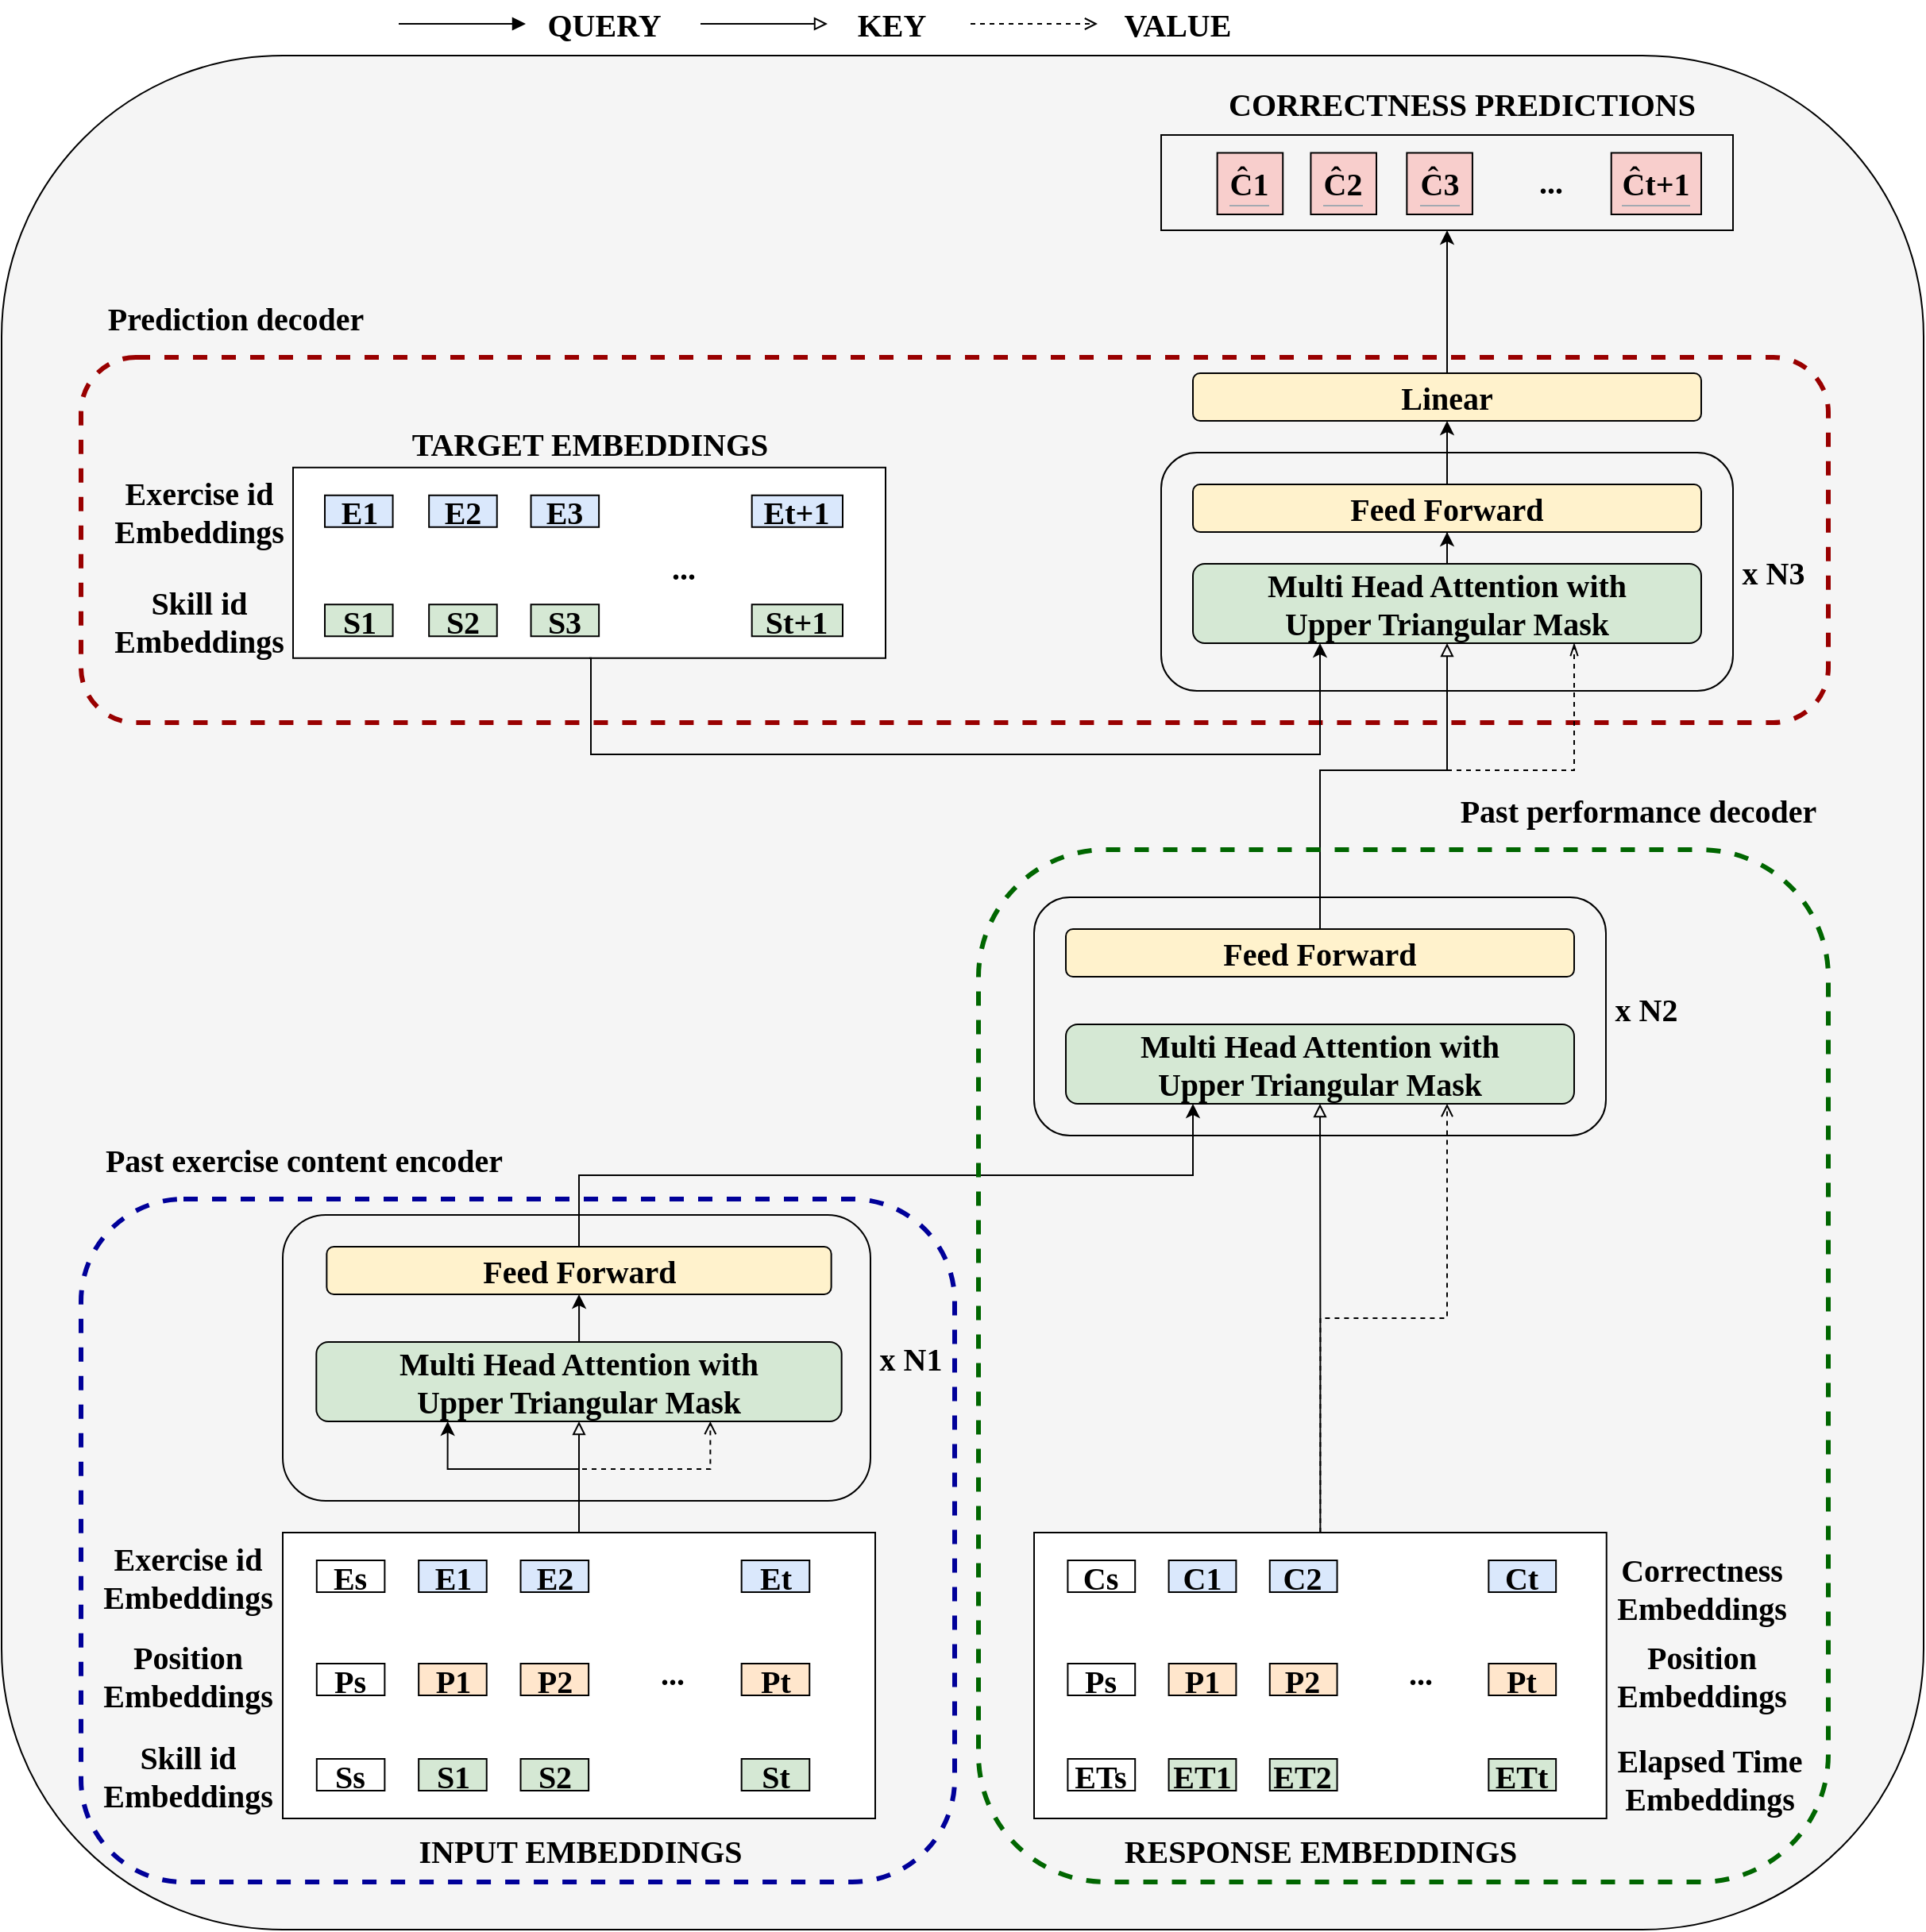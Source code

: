 <mxfile version="17.1.5" type="device"><diagram id="phln_zpGLZ69ojY48uEi" name="Page-1"><mxGraphModel dx="2076" dy="2195" grid="1" gridSize="10" guides="1" tooltips="1" connect="1" arrows="1" fold="1" page="1" pageScale="1" pageWidth="827" pageHeight="1169" math="0" shadow="0"><root><mxCell id="0"/><mxCell id="1" parent="0"/><mxCell id="0QRSijMLl0eIMMU6BS7H-4" value="" style="rounded=1;whiteSpace=wrap;html=1;fillColor=#f5f5f5;fontColor=#333333;strokeColor=#000000;fontSize=18;fontStyle=1;fontFamily=Times New Roman;" parent="1" vertex="1"><mxGeometry x="590" y="-520" width="1210" height="1180" as="geometry"/></mxCell><mxCell id="0QRSijMLl0eIMMU6BS7H-189" value="" style="endArrow=block;html=1;rounded=0;fontFamily=Times New Roman;fontSize=20;strokeColor=#000000;endFill=1;fontStyle=1" parent="1" edge="1"><mxGeometry width="50" height="50" relative="1" as="geometry"><mxPoint x="840" y="-540" as="sourcePoint"/><mxPoint x="920" y="-540" as="targetPoint"/></mxGeometry></mxCell><mxCell id="0QRSijMLl0eIMMU6BS7H-190" value="" style="endArrow=block;html=1;rounded=0;fontFamily=Times New Roman;fontSize=20;strokeColor=#000000;endFill=0;fontStyle=1" parent="1" edge="1"><mxGeometry width="50" height="50" relative="1" as="geometry"><mxPoint x="1030" y="-540" as="sourcePoint"/><mxPoint x="1110" y="-540" as="targetPoint"/></mxGeometry></mxCell><mxCell id="0QRSijMLl0eIMMU6BS7H-191" value="" style="endArrow=open;html=1;rounded=0;dashed=1;fontFamily=Times New Roman;fontSize=20;strokeColor=#000000;endFill=0;fontStyle=1" parent="1" edge="1"><mxGeometry width="50" height="50" relative="1" as="geometry"><mxPoint x="1200.0" y="-540" as="sourcePoint"/><mxPoint x="1280.0" y="-540" as="targetPoint"/></mxGeometry></mxCell><mxCell id="0QRSijMLl0eIMMU6BS7H-192" value="QUERY" style="text;html=1;align=center;verticalAlign=middle;resizable=0;points=[];autosize=1;strokeColor=none;fillColor=none;fontSize=20;fontStyle=1;fontFamily=Times New Roman;" parent="1" vertex="1"><mxGeometry x="923.5" y="-555" width="90" height="30" as="geometry"/></mxCell><mxCell id="0QRSijMLl0eIMMU6BS7H-193" value="KEY" style="text;html=1;align=center;verticalAlign=middle;resizable=0;points=[];autosize=1;strokeColor=none;fillColor=none;fontSize=20;fontStyle=1;fontFamily=Times New Roman;" parent="1" vertex="1"><mxGeometry x="1120" y="-555" width="60" height="30" as="geometry"/></mxCell><mxCell id="0QRSijMLl0eIMMU6BS7H-194" value="VALUE" style="text;html=1;align=center;verticalAlign=middle;resizable=0;points=[];autosize=1;strokeColor=none;fillColor=none;fontSize=20;fontStyle=1;fontFamily=Times New Roman;" parent="1" vertex="1"><mxGeometry x="1290.46" y="-555" width="80" height="30" as="geometry"/></mxCell><mxCell id="vymJC1YRikb9h6esoHPi-34" style="edgeStyle=orthogonalEdgeStyle;rounded=0;orthogonalLoop=1;jettySize=auto;html=1;entryX=0.5;entryY=1;entryDx=0;entryDy=0;endArrow=classic;endFill=1;fontFamily=Times New Roman;fontSize=20;" parent="1" source="vymJC1YRikb9h6esoHPi-31" target="0QRSijMLl0eIMMU6BS7H-155" edge="1"><mxGeometry relative="1" as="geometry"/></mxCell><mxCell id="vymJC1YRikb9h6esoHPi-31" value="&lt;span style=&quot;font-size: 20px;&quot;&gt;&lt;font style=&quot;font-size: 20px;&quot;&gt;Linear&lt;/font&gt;&lt;/span&gt;" style="rounded=1;whiteSpace=wrap;html=1;fillColor=#fff2cc;strokeColor=#000000;fontSize=20;fontStyle=1;fontFamily=Times New Roman;" parent="1" vertex="1"><mxGeometry x="1340" y="-320" width="320" height="30" as="geometry"/></mxCell><mxCell id="vymJC1YRikb9h6esoHPi-32" style="edgeStyle=orthogonalEdgeStyle;rounded=0;orthogonalLoop=1;jettySize=auto;html=1;entryX=0.5;entryY=1;entryDx=0;entryDy=0;endArrow=classic;endFill=1;fontFamily=Times New Roman;fontSize=20;" parent="1" source="vymJC1YRikb9h6esoHPi-2" target="vymJC1YRikb9h6esoHPi-31" edge="1"><mxGeometry relative="1" as="geometry"/></mxCell><mxCell id="0QRSijMLl0eIMMU6BS7H-177" value="CORRECTNESS PREDICTIONS" style="text;html=1;align=center;verticalAlign=middle;resizable=0;points=[];autosize=1;strokeColor=none;fillColor=none;fontSize=20;fontStyle=1;fontFamily=Times New Roman;" parent="1" vertex="1"><mxGeometry x="1353.89" y="-505" width="310" height="30" as="geometry"/></mxCell><mxCell id="0QRSijMLl0eIMMU6BS7H-155" value="" style="rounded=0;whiteSpace=wrap;html=1;fillColor=none;strokeColor=#000000;fontSize=20;fontStyle=1;fontFamily=Times New Roman;" parent="1" vertex="1"><mxGeometry x="1320" y="-470" width="360" height="60" as="geometry"/></mxCell><mxCell id="0QRSijMLl0eIMMU6BS7H-174" value="&lt;h1 id=&quot;firstHeading&quot; class=&quot;firstHeading mw-first-heading&quot; style=&quot;margin: 0px 0px 0.25em; padding: 0px; overflow: visible; border-bottom: 1px solid rgb(162, 169, 177); line-height: 1.3; font-size: 20px;&quot;&gt;&lt;font style=&quot;font-size: 20px;&quot;&gt;Ĉ1&lt;/font&gt;&lt;/h1&gt;" style="rounded=0;whiteSpace=wrap;html=1;fillColor=#f8cecc;strokeColor=#000000;fontSize=20;fontStyle=1;verticalAlign=top;fontFamily=Times New Roman;" parent="1" vertex="1"><mxGeometry x="1355.32" y="-458.75" width="41.3" height="38.75" as="geometry"/></mxCell><mxCell id="0QRSijMLl0eIMMU6BS7H-183" value="&lt;span style=&quot;font-size: 20px;&quot;&gt;&lt;font style=&quot;font-size: 20px;&quot;&gt;...&lt;/font&gt;&lt;/span&gt;" style="text;html=1;align=center;verticalAlign=top;resizable=0;points=[];autosize=1;strokeColor=none;fontSize=20;fontStyle=1;fontFamily=Times New Roman;" parent="1" vertex="1"><mxGeometry x="1549.671" y="-458.75" width="30" height="30" as="geometry"/></mxCell><mxCell id="0QRSijMLl0eIMMU6BS7H-185" value="&lt;h1 id=&quot;firstHeading&quot; class=&quot;firstHeading mw-first-heading&quot; style=&quot;margin: 0px 0px 0.25em; padding: 0px; overflow: visible; border-bottom: 1px solid rgb(162, 169, 177); line-height: 1.3; font-size: 20px;&quot;&gt;&lt;font style=&quot;font-size: 20px;&quot;&gt;Ĉ2&lt;/font&gt;&lt;/h1&gt;" style="rounded=0;whiteSpace=wrap;html=1;fillColor=#f8cecc;strokeColor=#000000;fontSize=20;fontStyle=1;verticalAlign=top;fontFamily=Times New Roman;" parent="1" vertex="1"><mxGeometry x="1414.21" y="-458.75" width="41.3" height="38.75" as="geometry"/></mxCell><mxCell id="0QRSijMLl0eIMMU6BS7H-186" value="&lt;h1 id=&quot;firstHeading&quot; class=&quot;firstHeading mw-first-heading&quot; style=&quot;margin: 0px 0px 0.25em; padding: 0px; overflow: visible; border-bottom: 1px solid rgb(162, 169, 177); line-height: 1.3; font-size: 20px;&quot;&gt;&lt;font style=&quot;font-size: 20px;&quot;&gt;Ĉ3&lt;/font&gt;&lt;/h1&gt;" style="rounded=0;whiteSpace=wrap;html=1;fillColor=#f8cecc;strokeColor=#000000;fontSize=20;fontStyle=1;verticalAlign=top;fontFamily=Times New Roman;" parent="1" vertex="1"><mxGeometry x="1474.67" y="-458.75" width="41.3" height="38.75" as="geometry"/></mxCell><mxCell id="0QRSijMLl0eIMMU6BS7H-187" value="&lt;h1 id=&quot;firstHeading&quot; class=&quot;firstHeading mw-first-heading&quot; style=&quot;margin: 0px 0px 0.25em ; padding: 0px ; overflow: visible ; border-bottom: 1px solid rgb(162 , 169 , 177) ; line-height: 1.3 ; font-size: 20px&quot;&gt;&lt;font style=&quot;font-size: 20px&quot;&gt;Ĉt+1&lt;/font&gt;&lt;/h1&gt;" style="rounded=0;whiteSpace=wrap;html=1;fillColor=#f8cecc;strokeColor=#000000;fontSize=20;fontStyle=1;verticalAlign=top;fontFamily=Times New Roman;" parent="1" vertex="1"><mxGeometry x="1603.37" y="-458.75" width="56.63" height="38.75" as="geometry"/></mxCell><mxCell id="vymJC1YRikb9h6esoHPi-43" value="Prediction decoder" style="text;html=1;align=center;verticalAlign=middle;resizable=0;points=[];autosize=1;strokeColor=none;fillColor=none;fontSize=20;fontFamily=Times New Roman;fontStyle=1;container=1;" parent="1" vertex="1"><mxGeometry x="647" y="-370" width="180" height="30" as="geometry"/></mxCell><mxCell id="vymJC1YRikb9h6esoHPi-37" value="" style="rounded=1;whiteSpace=wrap;html=1;fillColor=none;strokeColor=#990000;strokeWidth=3;dashed=1;sketch=0;fontFamily=Times New Roman;fontSize=20;" parent="1" vertex="1"><mxGeometry x="640" y="-330" width="1100" height="230" as="geometry"/></mxCell><mxCell id="0QRSijMLl0eIMMU6BS7H-9" value="" style="rounded=1;whiteSpace=wrap;html=1;fillColor=none;strokeColor=#000000;fontSize=20;fontStyle=1;sketch=0;fontFamily=Times New Roman;" parent="1" vertex="1"><mxGeometry x="767" y="210" width="370" height="180" as="geometry"/></mxCell><mxCell id="0QRSijMLl0eIMMU6BS7H-46" value="" style="rounded=1;whiteSpace=wrap;html=1;fillColor=none;strokeColor=#000000;fontSize=20;fontStyle=1;fontFamily=Times New Roman;" parent="1" vertex="1"><mxGeometry x="1240" y="10" width="360" height="150" as="geometry"/></mxCell><mxCell id="0QRSijMLl0eIMMU6BS7H-47" value="Multi Head Attention with &lt;br style=&quot;font-size: 20px;&quot;&gt;&lt;span style=&quot;font-size: 20px;&quot;&gt;Upper Triangular Mask&lt;/span&gt;" style="rounded=1;whiteSpace=wrap;html=1;fillColor=#d5e8d4;fontSize=20;strokeColor=#000000;fontStyle=1;fontFamily=Times New Roman;" parent="1" vertex="1"><mxGeometry x="1260" y="90" width="320" height="50" as="geometry"/></mxCell><mxCell id="pszI7_Lq4CHRABF2wHKr-34" style="edgeStyle=orthogonalEdgeStyle;rounded=0;orthogonalLoop=1;jettySize=auto;html=1;entryX=0.5;entryY=1;entryDx=0;entryDy=0;fontFamily=Times New Roman;fontSize=20;endArrow=block;endFill=0;strokeColor=#000000;strokeWidth=1;" parent="1" source="0QRSijMLl0eIMMU6BS7H-48" target="vymJC1YRikb9h6esoHPi-1" edge="1"><mxGeometry relative="1" as="geometry"><Array as="points"><mxPoint x="1420" y="-70"/><mxPoint x="1500" y="-70"/></Array></mxGeometry></mxCell><mxCell id="0QRSijMLl0eIMMU6BS7H-48" value="&lt;span style=&quot;font-size: 20px;&quot;&gt;&lt;font style=&quot;font-size: 20px;&quot;&gt;Feed Forward&lt;/font&gt;&lt;/span&gt;" style="rounded=1;whiteSpace=wrap;html=1;fillColor=#fff2cc;strokeColor=#000000;fontSize=20;fontStyle=1;fontFamily=Times New Roman;" parent="1" vertex="1"><mxGeometry x="1260" y="30" width="320" height="30" as="geometry"/></mxCell><mxCell id="0QRSijMLl0eIMMU6BS7H-114" style="edgeStyle=orthogonalEdgeStyle;rounded=0;orthogonalLoop=1;jettySize=auto;html=1;entryX=0.75;entryY=1;entryDx=0;entryDy=0;fontSize=20;strokeColor=#000000;fontStyle=1;dashed=1;endArrow=open;endFill=0;exitX=0.5;exitY=0;exitDx=0;exitDy=0;fontFamily=Times New Roman;" parent="1" source="0QRSijMLl0eIMMU6BS7H-75" target="0QRSijMLl0eIMMU6BS7H-47" edge="1"><mxGeometry relative="1" as="geometry"><mxPoint x="1420" y="280" as="sourcePoint"/></mxGeometry></mxCell><mxCell id="0QRSijMLl0eIMMU6BS7H-99" value="" style="group;strokeColor=none;fontSize=20;fontStyle=1;sketch=0;fontFamily=Times New Roman;" parent="1" vertex="1" connectable="0"><mxGeometry x="660" y="410" width="480" height="180" as="geometry"/></mxCell><mxCell id="0QRSijMLl0eIMMU6BS7H-7" value="" style="rounded=0;whiteSpace=wrap;html=1;strokeColor=#000000;fontSize=20;fontStyle=1;sketch=0;fontFamily=Times New Roman;" parent="0QRSijMLl0eIMMU6BS7H-99" vertex="1"><mxGeometry x="107" width="373" height="180" as="geometry"/></mxCell><mxCell id="0QRSijMLl0eIMMU6BS7H-11" value="E1" style="rounded=0;whiteSpace=wrap;html=1;fillColor=#dae8fc;strokeColor=#000000;fontSize=20;fontStyle=1;sketch=0;fontFamily=Times New Roman;" parent="0QRSijMLl0eIMMU6BS7H-99" vertex="1"><mxGeometry x="192.58" y="17.5" width="42.791" height="20" as="geometry"/></mxCell><mxCell id="0QRSijMLl0eIMMU6BS7H-14" value="E2" style="rounded=0;whiteSpace=wrap;html=1;fillColor=#dae8fc;strokeColor=#000000;fontSize=20;fontStyle=1;sketch=0;fontFamily=Times New Roman;" parent="0QRSijMLl0eIMMU6BS7H-99" vertex="1"><mxGeometry x="256.767" y="17.5" width="42.791" height="20" as="geometry"/></mxCell><mxCell id="0QRSijMLl0eIMMU6BS7H-15" value="Et" style="rounded=0;whiteSpace=wrap;html=1;fillColor=#dae8fc;strokeColor=#000000;fontSize=20;fontStyle=1;sketch=0;fontFamily=Times New Roman;" parent="0QRSijMLl0eIMMU6BS7H-99" vertex="1"><mxGeometry x="395.836" y="17.5" width="42.791" height="20" as="geometry"/></mxCell><mxCell id="0QRSijMLl0eIMMU6BS7H-16" value="P1" style="rounded=0;whiteSpace=wrap;html=1;fillColor=#ffe6cc;strokeColor=#000000;fontSize=20;fontStyle=1;sketch=0;fontFamily=Times New Roman;" parent="0QRSijMLl0eIMMU6BS7H-99" vertex="1"><mxGeometry x="192.58" y="82.5" width="42.791" height="20" as="geometry"/></mxCell><mxCell id="0QRSijMLl0eIMMU6BS7H-17" value="P2" style="rounded=0;whiteSpace=wrap;html=1;fillColor=#ffe6cc;strokeColor=#000000;fontSize=20;fontStyle=1;sketch=0;fontFamily=Times New Roman;" parent="0QRSijMLl0eIMMU6BS7H-99" vertex="1"><mxGeometry x="256.767" y="82.5" width="42.791" height="20" as="geometry"/></mxCell><mxCell id="0QRSijMLl0eIMMU6BS7H-18" value="Pt" style="rounded=0;whiteSpace=wrap;html=1;fillColor=#ffe6cc;strokeColor=#000000;fontSize=20;fontStyle=1;sketch=0;fontFamily=Times New Roman;" parent="0QRSijMLl0eIMMU6BS7H-99" vertex="1"><mxGeometry x="395.836" y="82.5" width="42.791" height="20" as="geometry"/></mxCell><mxCell id="0QRSijMLl0eIMMU6BS7H-19" value="S1" style="rounded=0;whiteSpace=wrap;html=1;fillColor=#d5e8d4;strokeColor=#000000;fontSize=20;fontStyle=1;sketch=0;fontFamily=Times New Roman;" parent="0QRSijMLl0eIMMU6BS7H-99" vertex="1"><mxGeometry x="192.58" y="142.5" width="42.791" height="20" as="geometry"/></mxCell><mxCell id="0QRSijMLl0eIMMU6BS7H-20" value="S2" style="rounded=0;whiteSpace=wrap;html=1;fillColor=#d5e8d4;strokeColor=#000000;fontSize=20;fontStyle=1;sketch=0;fontFamily=Times New Roman;" parent="0QRSijMLl0eIMMU6BS7H-99" vertex="1"><mxGeometry x="256.767" y="142.5" width="42.791" height="20" as="geometry"/></mxCell><mxCell id="0QRSijMLl0eIMMU6BS7H-21" value="St" style="rounded=0;whiteSpace=wrap;html=1;fillColor=#d5e8d4;strokeColor=#000000;fontSize=20;fontStyle=1;sketch=0;fontFamily=Times New Roman;" parent="0QRSijMLl0eIMMU6BS7H-99" vertex="1"><mxGeometry x="395.836" y="142.5" width="42.791" height="20" as="geometry"/></mxCell><mxCell id="0QRSijMLl0eIMMU6BS7H-22" value="Exercise id &lt;br style=&quot;font-size: 20px;&quot;&gt;Embeddings" style="text;html=1;align=center;verticalAlign=middle;resizable=0;points=[];autosize=1;strokeColor=none;fillColor=none;fontSize=20;fontStyle=1;sketch=0;fontFamily=Times New Roman;" parent="0QRSijMLl0eIMMU6BS7H-99" vertex="1"><mxGeometry x="-13" y="2.5" width="120" height="50" as="geometry"/></mxCell><mxCell id="0QRSijMLl0eIMMU6BS7H-24" value="Skill id &lt;br style=&quot;font-size: 20px;&quot;&gt;Embeddings" style="text;html=1;align=center;verticalAlign=middle;resizable=0;points=[];autosize=1;strokeColor=none;fillColor=none;fontSize=20;fontStyle=1;sketch=0;fontFamily=Times New Roman;" parent="0QRSijMLl0eIMMU6BS7H-99" vertex="1"><mxGeometry x="-13" y="127.5" width="120" height="50" as="geometry"/></mxCell><mxCell id="0QRSijMLl0eIMMU6BS7H-25" value="" style="shape=image;html=1;verticalAlign=top;verticalLabelPosition=bottom;labelBackgroundColor=#ffffff;imageAspect=0;aspect=fixed;image=https://cdn3.iconfinder.com/data/icons/user-interface-169/32/plus-128.png;fillColor=none;strokeColor=#000000;fontSize=20;fontStyle=1;sketch=0;fontFamily=Times New Roman;" parent="0QRSijMLl0eIMMU6BS7H-99" vertex="1"><mxGeometry x="203.278" y="52.5" width="19.565" height="19.565" as="geometry"/></mxCell><mxCell id="0QRSijMLl0eIMMU6BS7H-26" value="" style="shape=image;html=1;verticalAlign=top;verticalLabelPosition=bottom;labelBackgroundColor=#ffffff;imageAspect=0;aspect=fixed;image=https://cdn3.iconfinder.com/data/icons/user-interface-169/32/plus-128.png;fillColor=none;strokeColor=#000000;fontSize=20;fontStyle=1;sketch=0;fontFamily=Times New Roman;" parent="0QRSijMLl0eIMMU6BS7H-99" vertex="1"><mxGeometry x="267.464" y="52.5" width="19.565" height="19.565" as="geometry"/></mxCell><mxCell id="0QRSijMLl0eIMMU6BS7H-27" value="" style="shape=image;html=1;verticalAlign=top;verticalLabelPosition=bottom;labelBackgroundColor=#ffffff;imageAspect=0;aspect=fixed;image=https://cdn3.iconfinder.com/data/icons/user-interface-169/32/plus-128.png;fillColor=none;strokeColor=#000000;fontSize=20;fontStyle=1;sketch=0;fontFamily=Times New Roman;" parent="0QRSijMLl0eIMMU6BS7H-99" vertex="1"><mxGeometry x="406.534" y="52.5" width="19.565" height="19.565" as="geometry"/></mxCell><mxCell id="0QRSijMLl0eIMMU6BS7H-28" value="" style="shape=image;html=1;verticalAlign=top;verticalLabelPosition=bottom;labelBackgroundColor=#ffffff;imageAspect=0;aspect=fixed;image=https://cdn3.iconfinder.com/data/icons/user-interface-169/32/plus-128.png;fillColor=none;strokeColor=#000000;fontSize=20;fontStyle=1;sketch=0;fontFamily=Times New Roman;" parent="0QRSijMLl0eIMMU6BS7H-99" vertex="1"><mxGeometry x="203.278" y="112.5" width="19.565" height="19.565" as="geometry"/></mxCell><mxCell id="0QRSijMLl0eIMMU6BS7H-29" value="" style="shape=image;html=1;verticalAlign=top;verticalLabelPosition=bottom;labelBackgroundColor=#ffffff;imageAspect=0;aspect=fixed;image=https://cdn3.iconfinder.com/data/icons/user-interface-169/32/plus-128.png;fillColor=none;strokeColor=#000000;fontSize=20;fontStyle=1;sketch=0;fontFamily=Times New Roman;" parent="0QRSijMLl0eIMMU6BS7H-99" vertex="1"><mxGeometry x="267.464" y="112.5" width="19.565" height="19.565" as="geometry"/></mxCell><mxCell id="0QRSijMLl0eIMMU6BS7H-30" value="" style="shape=image;html=1;verticalAlign=top;verticalLabelPosition=bottom;labelBackgroundColor=#ffffff;imageAspect=0;aspect=fixed;image=https://cdn3.iconfinder.com/data/icons/user-interface-169/32/plus-128.png;fillColor=none;strokeColor=#000000;fontSize=20;fontStyle=1;sketch=0;fontFamily=Times New Roman;" parent="0QRSijMLl0eIMMU6BS7H-99" vertex="1"><mxGeometry x="406.534" y="112.5" width="19.565" height="19.565" as="geometry"/></mxCell><mxCell id="0QRSijMLl0eIMMU6BS7H-32" value="&lt;font style=&quot;font-size: 20px;&quot;&gt;...&lt;/font&gt;" style="text;html=1;align=center;verticalAlign=middle;resizable=0;points=[];autosize=1;strokeColor=none;fillColor=none;fontSize=20;fontStyle=1;sketch=0;fontFamily=Times New Roman;" parent="0QRSijMLl0eIMMU6BS7H-99" vertex="1"><mxGeometry x="336.65" y="72.5" width="30" height="30" as="geometry"/></mxCell><mxCell id="0QRSijMLl0eIMMU6BS7H-33" value="Es" style="rounded=0;whiteSpace=wrap;html=1;strokeColor=#000000;fontSize=20;fontStyle=1;sketch=0;fontFamily=Times New Roman;" parent="0QRSijMLl0eIMMU6BS7H-99" vertex="1"><mxGeometry x="128.394" y="17.5" width="42.791" height="20" as="geometry"/></mxCell><mxCell id="0QRSijMLl0eIMMU6BS7H-34" value="Ps" style="rounded=0;whiteSpace=wrap;html=1;strokeColor=#000000;fontSize=20;fontStyle=1;sketch=0;fontFamily=Times New Roman;" parent="0QRSijMLl0eIMMU6BS7H-99" vertex="1"><mxGeometry x="128.394" y="82.5" width="42.791" height="20" as="geometry"/></mxCell><mxCell id="0QRSijMLl0eIMMU6BS7H-35" value="Ss" style="rounded=0;whiteSpace=wrap;html=1;strokeColor=#000000;fontSize=20;fontStyle=1;sketch=0;fontFamily=Times New Roman;" parent="0QRSijMLl0eIMMU6BS7H-99" vertex="1"><mxGeometry x="128.394" y="142.5" width="42.791" height="20" as="geometry"/></mxCell><mxCell id="0QRSijMLl0eIMMU6BS7H-36" value="" style="shape=image;html=1;verticalAlign=top;verticalLabelPosition=bottom;labelBackgroundColor=#ffffff;imageAspect=0;aspect=fixed;image=https://cdn3.iconfinder.com/data/icons/user-interface-169/32/plus-128.png;fillColor=none;strokeColor=#000000;fontSize=20;fontStyle=1;sketch=0;fontFamily=Times New Roman;" parent="0QRSijMLl0eIMMU6BS7H-99" vertex="1"><mxGeometry x="139.092" y="52.5" width="19.565" height="19.565" as="geometry"/></mxCell><mxCell id="0QRSijMLl0eIMMU6BS7H-37" value="" style="shape=image;html=1;verticalAlign=top;verticalLabelPosition=bottom;labelBackgroundColor=#ffffff;imageAspect=0;aspect=fixed;image=https://cdn3.iconfinder.com/data/icons/user-interface-169/32/plus-128.png;fillColor=none;strokeColor=#000000;fontSize=20;fontStyle=1;sketch=0;fontFamily=Times New Roman;" parent="0QRSijMLl0eIMMU6BS7H-99" vertex="1"><mxGeometry x="139.092" y="112.5" width="19.565" height="19.565" as="geometry"/></mxCell><mxCell id="0QRSijMLl0eIMMU6BS7H-112" style="edgeStyle=orthogonalEdgeStyle;rounded=0;orthogonalLoop=1;jettySize=auto;html=1;entryX=0.25;entryY=1;entryDx=0;entryDy=0;fontSize=20;exitX=0.5;exitY=0;exitDx=0;exitDy=0;strokeColor=#000000;fontStyle=1;fontFamily=Times New Roman;" parent="1" source="0QRSijMLl0eIMMU6BS7H-39" target="0QRSijMLl0eIMMU6BS7H-47" edge="1"><mxGeometry relative="1" as="geometry"/></mxCell><mxCell id="0QRSijMLl0eIMMU6BS7H-113" style="edgeStyle=orthogonalEdgeStyle;rounded=0;orthogonalLoop=1;jettySize=auto;html=1;entryX=0.5;entryY=1;entryDx=0;entryDy=0;fontSize=20;exitX=0.5;exitY=0;exitDx=0;exitDy=0;strokeColor=#000000;fontStyle=1;endArrow=block;endFill=0;fontFamily=Times New Roman;" parent="1" source="0QRSijMLl0eIMMU6BS7H-75" target="0QRSijMLl0eIMMU6BS7H-47" edge="1"><mxGeometry relative="1" as="geometry"/></mxCell><mxCell id="0QRSijMLl0eIMMU6BS7H-39" value="&lt;span style=&quot;font-size: 20px;&quot;&gt;&lt;font style=&quot;font-size: 20px;&quot;&gt;Feed Forward&lt;/font&gt;&lt;/span&gt;" style="rounded=1;whiteSpace=wrap;html=1;fillColor=#fff2cc;strokeColor=#000000;fontSize=20;fontStyle=1;sketch=0;fontFamily=Times New Roman;" parent="1" vertex="1"><mxGeometry x="794.676" y="230" width="317.647" height="30" as="geometry"/></mxCell><mxCell id="0QRSijMLl0eIMMU6BS7H-111" style="edgeStyle=orthogonalEdgeStyle;rounded=0;orthogonalLoop=1;jettySize=auto;html=1;entryX=0.5;entryY=1;entryDx=0;entryDy=0;fontSize=20;strokeColor=#000000;fontStyle=1;sketch=0;fontFamily=Times New Roman;" parent="1" source="0QRSijMLl0eIMMU6BS7H-38" target="0QRSijMLl0eIMMU6BS7H-39" edge="1"><mxGeometry relative="1" as="geometry"/></mxCell><mxCell id="0QRSijMLl0eIMMU6BS7H-38" value="Multi Head Attention with &lt;br style=&quot;font-size: 20px;&quot;&gt;&lt;span style=&quot;font-size: 20px;&quot;&gt;Upper Triangular Mask&lt;/span&gt;" style="rounded=1;whiteSpace=wrap;html=1;fillColor=#d5e8d4;fontSize=20;strokeColor=#000000;fontStyle=1;sketch=0;fontFamily=Times New Roman;" parent="1" vertex="1"><mxGeometry x="788.16" y="290" width="330.68" height="50" as="geometry"/></mxCell><mxCell id="0QRSijMLl0eIMMU6BS7H-61" value="Position&lt;br style=&quot;font-size: 20px;&quot;&gt;Embeddings" style="text;html=1;align=center;verticalAlign=middle;resizable=0;points=[];autosize=1;strokeColor=none;fillColor=none;fontSize=20;fontStyle=1;fontFamily=Times New Roman;" parent="1" vertex="1"><mxGeometry x="1600.368" y="475" width="120" height="50" as="geometry"/></mxCell><mxCell id="0QRSijMLl0eIMMU6BS7H-62" value="Elapsed Time&lt;br style=&quot;font-size: 20px;&quot;&gt;Embeddings" style="text;html=1;align=center;verticalAlign=middle;resizable=0;points=[];autosize=1;strokeColor=none;fillColor=none;fontSize=20;fontStyle=1;fontFamily=Times New Roman;" parent="1" vertex="1"><mxGeometry x="1599.998" y="540" width="130" height="50" as="geometry"/></mxCell><mxCell id="0QRSijMLl0eIMMU6BS7H-105" value="" style="group;strokeColor=none;fontSize=20;fontStyle=1;fontFamily=Times New Roman;" parent="1" vertex="1" connectable="0"><mxGeometry x="1240" y="410" width="360.369" height="180" as="geometry"/></mxCell><mxCell id="0QRSijMLl0eIMMU6BS7H-75" value="" style="rounded=0;whiteSpace=wrap;html=1;strokeColor=#000000;fontSize=20;fontStyle=1;fontFamily=Times New Roman;" parent="0QRSijMLl0eIMMU6BS7H-105" vertex="1"><mxGeometry width="360.369" height="180" as="geometry"/></mxCell><mxCell id="0QRSijMLl0eIMMU6BS7H-76" value="C1" style="rounded=0;whiteSpace=wrap;html=1;fillColor=#dae8fc;strokeColor=#000000;fontSize=20;fontStyle=1;fontFamily=Times New Roman;" parent="0QRSijMLl0eIMMU6BS7H-105" vertex="1"><mxGeometry x="84.793" y="17.5" width="42.396" height="20" as="geometry"/></mxCell><mxCell id="0QRSijMLl0eIMMU6BS7H-77" value="C2" style="rounded=0;whiteSpace=wrap;html=1;fillColor=#dae8fc;strokeColor=#000000;fontSize=20;fontStyle=1;fontFamily=Times New Roman;" parent="0QRSijMLl0eIMMU6BS7H-105" vertex="1"><mxGeometry x="148.387" y="17.5" width="42.396" height="20" as="geometry"/></mxCell><mxCell id="0QRSijMLl0eIMMU6BS7H-78" value="Ct" style="rounded=0;whiteSpace=wrap;html=1;fillColor=#dae8fc;strokeColor=#000000;fontSize=20;fontStyle=1;fontFamily=Times New Roman;" parent="0QRSijMLl0eIMMU6BS7H-105" vertex="1"><mxGeometry x="286.175" y="17.5" width="42.396" height="20" as="geometry"/></mxCell><mxCell id="0QRSijMLl0eIMMU6BS7H-79" value="P1" style="rounded=0;whiteSpace=wrap;html=1;fillColor=#ffe6cc;strokeColor=#000000;fontSize=20;fontStyle=1;fontFamily=Times New Roman;" parent="0QRSijMLl0eIMMU6BS7H-105" vertex="1"><mxGeometry x="84.793" y="82.5" width="42.396" height="20" as="geometry"/></mxCell><mxCell id="0QRSijMLl0eIMMU6BS7H-80" value="P2" style="rounded=0;whiteSpace=wrap;html=1;fillColor=#ffe6cc;strokeColor=#000000;fontSize=20;fontStyle=1;fontFamily=Times New Roman;" parent="0QRSijMLl0eIMMU6BS7H-105" vertex="1"><mxGeometry x="148.387" y="82.5" width="42.396" height="20" as="geometry"/></mxCell><mxCell id="0QRSijMLl0eIMMU6BS7H-81" value="Pt" style="rounded=0;whiteSpace=wrap;html=1;fillColor=#ffe6cc;strokeColor=#000000;fontSize=20;fontStyle=1;fontFamily=Times New Roman;" parent="0QRSijMLl0eIMMU6BS7H-105" vertex="1"><mxGeometry x="286.175" y="82.5" width="42.396" height="20" as="geometry"/></mxCell><mxCell id="0QRSijMLl0eIMMU6BS7H-82" value="ET1" style="rounded=0;whiteSpace=wrap;html=1;fillColor=#d5e8d4;strokeColor=#000000;fontSize=20;fontStyle=1;fontFamily=Times New Roman;" parent="0QRSijMLl0eIMMU6BS7H-105" vertex="1"><mxGeometry x="84.793" y="142.5" width="42.396" height="20" as="geometry"/></mxCell><mxCell id="0QRSijMLl0eIMMU6BS7H-83" value="ET2" style="rounded=0;whiteSpace=wrap;html=1;fillColor=#d5e8d4;strokeColor=#000000;fontSize=20;fontStyle=1;fontFamily=Times New Roman;" parent="0QRSijMLl0eIMMU6BS7H-105" vertex="1"><mxGeometry x="148.387" y="142.5" width="42.396" height="20" as="geometry"/></mxCell><mxCell id="0QRSijMLl0eIMMU6BS7H-84" value="ETt" style="rounded=0;whiteSpace=wrap;html=1;fillColor=#d5e8d4;strokeColor=#000000;fontSize=20;fontStyle=1;fontFamily=Times New Roman;" parent="0QRSijMLl0eIMMU6BS7H-105" vertex="1"><mxGeometry x="286.175" y="142.5" width="42.396" height="20" as="geometry"/></mxCell><mxCell id="0QRSijMLl0eIMMU6BS7H-85" value="" style="shape=image;html=1;verticalAlign=top;verticalLabelPosition=bottom;labelBackgroundColor=#ffffff;imageAspect=0;aspect=fixed;image=https://cdn3.iconfinder.com/data/icons/user-interface-169/32/plus-128.png;fillColor=none;strokeColor=#000000;fontSize=20;fontStyle=1;fontFamily=Times New Roman;" parent="0QRSijMLl0eIMMU6BS7H-105" vertex="1"><mxGeometry x="95.392" y="52.5" width="20" height="20" as="geometry"/></mxCell><mxCell id="0QRSijMLl0eIMMU6BS7H-86" value="" style="shape=image;html=1;verticalAlign=top;verticalLabelPosition=bottom;labelBackgroundColor=#ffffff;imageAspect=0;aspect=fixed;image=https://cdn3.iconfinder.com/data/icons/user-interface-169/32/plus-128.png;fillColor=none;strokeColor=#000000;fontSize=20;fontStyle=1;fontFamily=Times New Roman;" parent="0QRSijMLl0eIMMU6BS7H-105" vertex="1"><mxGeometry x="158.986" y="52.5" width="20" height="20" as="geometry"/></mxCell><mxCell id="0QRSijMLl0eIMMU6BS7H-87" value="" style="shape=image;html=1;verticalAlign=top;verticalLabelPosition=bottom;labelBackgroundColor=#ffffff;imageAspect=0;aspect=fixed;image=https://cdn3.iconfinder.com/data/icons/user-interface-169/32/plus-128.png;fillColor=none;strokeColor=#000000;fontSize=20;fontStyle=1;fontFamily=Times New Roman;" parent="0QRSijMLl0eIMMU6BS7H-105" vertex="1"><mxGeometry x="296.774" y="52.5" width="20" height="20" as="geometry"/></mxCell><mxCell id="0QRSijMLl0eIMMU6BS7H-88" value="" style="shape=image;html=1;verticalAlign=top;verticalLabelPosition=bottom;labelBackgroundColor=#ffffff;imageAspect=0;aspect=fixed;image=https://cdn3.iconfinder.com/data/icons/user-interface-169/32/plus-128.png;fillColor=none;strokeColor=#000000;fontSize=20;fontStyle=1;fontFamily=Times New Roman;" parent="0QRSijMLl0eIMMU6BS7H-105" vertex="1"><mxGeometry x="95.392" y="112.5" width="20" height="20" as="geometry"/></mxCell><mxCell id="0QRSijMLl0eIMMU6BS7H-89" value="" style="shape=image;html=1;verticalAlign=top;verticalLabelPosition=bottom;labelBackgroundColor=#ffffff;imageAspect=0;aspect=fixed;image=https://cdn3.iconfinder.com/data/icons/user-interface-169/32/plus-128.png;fillColor=none;strokeColor=#000000;fontSize=20;fontStyle=1;fontFamily=Times New Roman;" parent="0QRSijMLl0eIMMU6BS7H-105" vertex="1"><mxGeometry x="158.986" y="112.5" width="20" height="20" as="geometry"/></mxCell><mxCell id="0QRSijMLl0eIMMU6BS7H-90" value="" style="shape=image;html=1;verticalAlign=top;verticalLabelPosition=bottom;labelBackgroundColor=#ffffff;imageAspect=0;aspect=fixed;image=https://cdn3.iconfinder.com/data/icons/user-interface-169/32/plus-128.png;fillColor=none;strokeColor=#000000;fontSize=20;fontStyle=1;fontFamily=Times New Roman;" parent="0QRSijMLl0eIMMU6BS7H-105" vertex="1"><mxGeometry x="296.774" y="112.5" width="20" height="20" as="geometry"/></mxCell><mxCell id="0QRSijMLl0eIMMU6BS7H-91" value="&lt;span style=&quot;font-size: 20px;&quot;&gt;&lt;font style=&quot;font-size: 20px;&quot;&gt;...&lt;/font&gt;&lt;/span&gt;" style="text;html=1;align=center;verticalAlign=middle;resizable=0;points=[];autosize=1;strokeColor=none;fillColor=none;fontSize=20;fontStyle=1;fontFamily=Times New Roman;" parent="0QRSijMLl0eIMMU6BS7H-105" vertex="1"><mxGeometry x="227.581" y="72.5" width="30" height="30" as="geometry"/></mxCell><mxCell id="0QRSijMLl0eIMMU6BS7H-92" value="Cs" style="rounded=0;whiteSpace=wrap;html=1;strokeColor=#000000;fontSize=20;fontStyle=1;fontFamily=Times New Roman;" parent="0QRSijMLl0eIMMU6BS7H-105" vertex="1"><mxGeometry x="21.198" y="17.5" width="42.396" height="20" as="geometry"/></mxCell><mxCell id="0QRSijMLl0eIMMU6BS7H-93" value="Ps" style="rounded=0;whiteSpace=wrap;html=1;strokeColor=#000000;fontSize=20;fontStyle=1;fontFamily=Times New Roman;" parent="0QRSijMLl0eIMMU6BS7H-105" vertex="1"><mxGeometry x="21.198" y="82.5" width="42.396" height="20" as="geometry"/></mxCell><mxCell id="0QRSijMLl0eIMMU6BS7H-94" value="ETs" style="rounded=0;whiteSpace=wrap;html=1;strokeColor=#000000;fontSize=20;fontStyle=1;fontFamily=Times New Roman;" parent="0QRSijMLl0eIMMU6BS7H-105" vertex="1"><mxGeometry x="21.198" y="142.5" width="42.396" height="20" as="geometry"/></mxCell><mxCell id="0QRSijMLl0eIMMU6BS7H-95" value="" style="shape=image;html=1;verticalAlign=top;verticalLabelPosition=bottom;labelBackgroundColor=#ffffff;imageAspect=0;aspect=fixed;image=https://cdn3.iconfinder.com/data/icons/user-interface-169/32/plus-128.png;fillColor=none;strokeColor=#000000;fontSize=20;fontStyle=1;fontFamily=Times New Roman;" parent="0QRSijMLl0eIMMU6BS7H-105" vertex="1"><mxGeometry x="31.797" y="52.5" width="20" height="20" as="geometry"/></mxCell><mxCell id="0QRSijMLl0eIMMU6BS7H-96" value="" style="shape=image;html=1;verticalAlign=top;verticalLabelPosition=bottom;labelBackgroundColor=#ffffff;imageAspect=0;aspect=fixed;image=https://cdn3.iconfinder.com/data/icons/user-interface-169/32/plus-128.png;fillColor=none;strokeColor=#000000;fontSize=20;fontStyle=1;fontFamily=Times New Roman;" parent="0QRSijMLl0eIMMU6BS7H-105" vertex="1"><mxGeometry x="31.797" y="112.5" width="20" height="20" as="geometry"/></mxCell><mxCell id="0QRSijMLl0eIMMU6BS7H-108" value="Correctness&lt;br style=&quot;font-size: 20px;&quot;&gt;Embeddings" style="text;html=1;align=center;verticalAlign=middle;resizable=0;points=[];autosize=1;strokeColor=none;fillColor=none;fontSize=20;fontStyle=1;fontFamily=Times New Roman;" parent="1" vertex="1"><mxGeometry x="1600.368" y="420" width="120" height="50" as="geometry"/></mxCell><mxCell id="0QRSijMLl0eIMMU6BS7H-109" value="x N2" style="text;html=1;align=center;verticalAlign=middle;resizable=0;points=[];autosize=1;strokeColor=none;fillColor=none;fontStyle=1;fontSize=20;fontFamily=Times New Roman;" parent="1" vertex="1"><mxGeometry x="1600.368" y="65" width="50" height="30" as="geometry"/></mxCell><mxCell id="0QRSijMLl0eIMMU6BS7H-110" value="x N1" style="text;html=1;align=center;verticalAlign=middle;resizable=0;points=[];autosize=1;strokeColor=none;fillColor=none;fontStyle=1;fontSize=20;sketch=0;fontFamily=Times New Roman;" parent="1" vertex="1"><mxGeometry x="1136.998" y="285" width="50" height="30" as="geometry"/></mxCell><mxCell id="0QRSijMLl0eIMMU6BS7H-115" style="edgeStyle=orthogonalEdgeStyle;rounded=0;orthogonalLoop=1;jettySize=auto;html=1;entryX=0.75;entryY=1;entryDx=0;entryDy=0;fontSize=20;strokeColor=#000000;fontStyle=1;endArrow=open;endFill=0;dashed=1;sketch=0;fontFamily=Times New Roman;" parent="1" source="0QRSijMLl0eIMMU6BS7H-7" target="0QRSijMLl0eIMMU6BS7H-38" edge="1"><mxGeometry relative="1" as="geometry"><Array as="points"><mxPoint x="953" y="370"/><mxPoint x="1036" y="370"/></Array></mxGeometry></mxCell><mxCell id="0QRSijMLl0eIMMU6BS7H-40" style="edgeStyle=orthogonalEdgeStyle;rounded=0;orthogonalLoop=1;jettySize=auto;html=1;entryX=0.5;entryY=1;entryDx=0;entryDy=0;fontSize=20;exitX=0.5;exitY=0;exitDx=0;exitDy=0;strokeColor=#000000;fontStyle=1;endArrow=block;endFill=0;sketch=0;fontFamily=Times New Roman;" parent="1" source="0QRSijMLl0eIMMU6BS7H-7" target="0QRSijMLl0eIMMU6BS7H-38" edge="1"><mxGeometry relative="1" as="geometry"/></mxCell><mxCell id="0QRSijMLl0eIMMU6BS7H-116" style="edgeStyle=orthogonalEdgeStyle;rounded=0;orthogonalLoop=1;jettySize=auto;html=1;entryX=0.25;entryY=1;entryDx=0;entryDy=0;fontSize=20;strokeColor=#000000;fontStyle=1;sketch=0;fontFamily=Times New Roman;" parent="1" source="0QRSijMLl0eIMMU6BS7H-7" target="0QRSijMLl0eIMMU6BS7H-38" edge="1"><mxGeometry relative="1" as="geometry"><Array as="points"><mxPoint x="953" y="370"/><mxPoint x="871" y="370"/></Array></mxGeometry></mxCell><mxCell id="0QRSijMLl0eIMMU6BS7H-146" value="RESPONSE EMBEDDINGS" style="text;html=1;align=center;verticalAlign=middle;resizable=0;points=[];autosize=1;strokeColor=none;fillColor=none;fontSize=20;fontStyle=1;fontFamily=Times New Roman;" parent="1" vertex="1"><mxGeometry x="1290.18" y="595" width="260" height="30" as="geometry"/></mxCell><mxCell id="0QRSijMLl0eIMMU6BS7H-147" value="INPUT EMBEDDINGS" style="text;html=1;align=center;verticalAlign=middle;resizable=0;points=[];autosize=1;strokeColor=none;fillColor=none;fontSize=20;fontStyle=1;sketch=0;fontFamily=Times New Roman;" parent="1" vertex="1"><mxGeometry x="843.5" y="595" width="220" height="30" as="geometry"/></mxCell><mxCell id="vymJC1YRikb9h6esoHPi-5" value="x N3" style="text;html=1;align=center;verticalAlign=middle;resizable=0;points=[];autosize=1;strokeColor=none;fillColor=none;fontStyle=1;fontSize=20;fontFamily=Times New Roman;" parent="1" vertex="1"><mxGeometry x="1679.998" y="-210" width="50" height="30" as="geometry"/></mxCell><mxCell id="vymJC1YRikb9h6esoHPi-40" value="" style="group;fontFamily=Times New Roman;fontSize=20;" parent="1" vertex="1" connectable="0"><mxGeometry x="660" y="160" width="527" height="470" as="geometry"/></mxCell><mxCell id="vymJC1YRikb9h6esoHPi-39" value="Past exercise content encoder" style="text;html=1;align=center;verticalAlign=middle;resizable=0;points=[];autosize=1;strokeColor=none;fillColor=none;fontSize=20;fontFamily=Times New Roman;fontStyle=1" parent="vymJC1YRikb9h6esoHPi-40" vertex="1"><mxGeometry x="-15" width="270" height="30" as="geometry"/></mxCell><mxCell id="0QRSijMLl0eIMMU6BS7H-23" value="Position&lt;br style=&quot;font-size: 20px;&quot;&gt;Embeddings" style="text;html=1;align=center;verticalAlign=middle;resizable=0;points=[];autosize=1;strokeColor=none;fillColor=none;fontSize=20;fontStyle=1;sketch=0;fontFamily=Times New Roman;" parent="vymJC1YRikb9h6esoHPi-40" vertex="1"><mxGeometry x="-13" y="315" width="120" height="50" as="geometry"/></mxCell><mxCell id="0QRSijMLl0eIMMU6BS7H-148" value="" style="rounded=1;whiteSpace=wrap;html=1;fillColor=none;strokeColor=#000000;fontSize=20;fontStyle=1;fontFamily=Times New Roman;" parent="1" vertex="1"><mxGeometry x="1320" y="-270" width="360" height="150" as="geometry"/></mxCell><mxCell id="vymJC1YRikb9h6esoHPi-1" value="Multi Head Attention with &lt;br style=&quot;font-size: 20px;&quot;&gt;&lt;span style=&quot;font-size: 20px;&quot;&gt;Upper Triangular Mask&lt;/span&gt;" style="rounded=1;whiteSpace=wrap;html=1;fillColor=#d5e8d4;fontSize=20;strokeColor=#000000;fontStyle=1;fontFamily=Times New Roman;" parent="1" vertex="1"><mxGeometry x="1340" y="-200" width="320" height="50" as="geometry"/></mxCell><mxCell id="vymJC1YRikb9h6esoHPi-2" value="&lt;span style=&quot;font-size: 20px;&quot;&gt;&lt;font style=&quot;font-size: 20px;&quot;&gt;Feed Forward&lt;/font&gt;&lt;/span&gt;" style="rounded=1;whiteSpace=wrap;html=1;fillColor=#fff2cc;strokeColor=#000000;fontSize=20;fontStyle=1;fontFamily=Times New Roman;" parent="1" vertex="1"><mxGeometry x="1340" y="-250" width="320" height="30" as="geometry"/></mxCell><mxCell id="vymJC1YRikb9h6esoHPi-4" style="edgeStyle=orthogonalEdgeStyle;rounded=0;orthogonalLoop=1;jettySize=auto;html=1;entryX=0.5;entryY=1;entryDx=0;entryDy=0;fontFamily=Times New Roman;fontSize=20;" parent="1" source="vymJC1YRikb9h6esoHPi-1" target="vymJC1YRikb9h6esoHPi-2" edge="1"><mxGeometry relative="1" as="geometry"/></mxCell><mxCell id="vymJC1YRikb9h6esoHPi-70" style="edgeStyle=orthogonalEdgeStyle;rounded=0;sketch=0;orthogonalLoop=1;jettySize=auto;html=1;entryX=0.75;entryY=1;entryDx=0;entryDy=0;dashed=1;fontSize=20;endArrow=openThin;endFill=0;exitX=0.5;exitY=0;exitDx=0;exitDy=0;fontFamily=Times New Roman;" parent="1" source="0QRSijMLl0eIMMU6BS7H-48" target="vymJC1YRikb9h6esoHPi-1" edge="1"><mxGeometry relative="1" as="geometry"><Array as="points"><mxPoint x="1420" y="-70"/><mxPoint x="1580" y="-70"/></Array><mxPoint x="950.5" y="-135.0" as="sourcePoint"/></mxGeometry></mxCell><mxCell id="pszI7_Lq4CHRABF2wHKr-13" value="TARGET EMBEDDINGS" style="text;html=1;align=center;verticalAlign=middle;resizable=0;points=[];autosize=1;strokeColor=none;fillColor=none;fontSize=20;fontStyle=1;fontFamily=Times New Roman;" parent="1" vertex="1"><mxGeometry x="840" y="-290.62" width="240" height="30" as="geometry"/></mxCell><mxCell id="pszI7_Lq4CHRABF2wHKr-14" value="Exercise id &lt;br style=&quot;font-size: 20px;&quot;&gt;Embeddings" style="text;html=1;align=center;verticalAlign=middle;resizable=0;points=[];autosize=1;strokeColor=none;fillColor=none;fontSize=20;fontStyle=1;fontFamily=Times New Roman;" parent="1" vertex="1"><mxGeometry x="653.5" y="-258.12" width="120" height="50" as="geometry"/></mxCell><mxCell id="pszI7_Lq4CHRABF2wHKr-15" value="Skill id &lt;br style=&quot;font-size: 20px;&quot;&gt;Embeddings" style="text;html=1;align=center;verticalAlign=middle;resizable=0;points=[];autosize=1;strokeColor=none;fillColor=none;fontSize=20;fontStyle=1;fontFamily=Times New Roman;" parent="1" vertex="1"><mxGeometry x="653.5" y="-189.37" width="120" height="50" as="geometry"/></mxCell><mxCell id="pszI7_Lq4CHRABF2wHKr-16" value="" style="rounded=0;whiteSpace=wrap;html=1;strokeColor=#000000;fontSize=20;fontStyle=1;container=1;fontFamily=Times New Roman;" parent="1" vertex="1"><mxGeometry x="773.5" y="-260.62" width="373" height="120" as="geometry"/></mxCell><mxCell id="pszI7_Lq4CHRABF2wHKr-17" value="" style="group;fontSize=20;fontFamily=Times New Roman;" parent="pszI7_Lq4CHRABF2wHKr-16" vertex="1" connectable="0"><mxGeometry x="20.0" y="17.5" width="42.791" height="88.75" as="geometry"/></mxCell><mxCell id="pszI7_Lq4CHRABF2wHKr-18" value="E1" style="rounded=0;whiteSpace=wrap;html=1;fillColor=#dae8fc;strokeColor=#000000;fontSize=20;fontStyle=1;fontFamily=Times New Roman;" parent="pszI7_Lq4CHRABF2wHKr-17" vertex="1"><mxGeometry width="42.791" height="20" as="geometry"/></mxCell><mxCell id="pszI7_Lq4CHRABF2wHKr-19" value="S1" style="rounded=0;whiteSpace=wrap;html=1;fillColor=#d5e8d4;strokeColor=#000000;fontSize=20;fontStyle=1;fontFamily=Times New Roman;" parent="pszI7_Lq4CHRABF2wHKr-17" vertex="1"><mxGeometry y="68.75" width="42.791" height="20" as="geometry"/></mxCell><mxCell id="pszI7_Lq4CHRABF2wHKr-20" value="" style="shape=image;html=1;verticalAlign=top;verticalLabelPosition=bottom;labelBackgroundColor=#ffffff;imageAspect=0;aspect=fixed;image=https://cdn3.iconfinder.com/data/icons/user-interface-169/32/plus-128.png;fillColor=none;strokeColor=#000000;fontSize=20;fontStyle=1;fontFamily=Times New Roman;" parent="pszI7_Lq4CHRABF2wHKr-17" vertex="1"><mxGeometry x="10.698" y="38.75" width="19.565" height="19.565" as="geometry"/></mxCell><mxCell id="pszI7_Lq4CHRABF2wHKr-29" value="" style="shape=image;html=1;verticalAlign=top;verticalLabelPosition=bottom;labelBackgroundColor=#ffffff;imageAspect=0;aspect=fixed;image=https://cdn3.iconfinder.com/data/icons/user-interface-169/32/plus-128.png;fillColor=none;strokeColor=#000000;fontSize=20;fontStyle=1;fontFamily=Times New Roman;" parent="pszI7_Lq4CHRABF2wHKr-16" vertex="1"><mxGeometry x="307.634" y="56.25" width="19.565" height="19.565" as="geometry"/></mxCell><mxCell id="0QRSijMLl0eIMMU6BS7H-153" style="edgeStyle=orthogonalEdgeStyle;rounded=0;orthogonalLoop=1;jettySize=auto;html=1;entryX=0.25;entryY=1;entryDx=0;entryDy=0;fontSize=20;strokeColor=#000000;fontStyle=1;exitX=0.5;exitY=1;exitDx=0;exitDy=0;fontFamily=Times New Roman;" parent="1" source="pszI7_Lq4CHRABF2wHKr-16" target="vymJC1YRikb9h6esoHPi-1" edge="1"><mxGeometry relative="1" as="geometry"><mxPoint x="1420" y="-50.0" as="targetPoint"/><Array as="points"><mxPoint x="961" y="-80"/><mxPoint x="1420" y="-80"/></Array></mxGeometry></mxCell><mxCell id="pszI7_Lq4CHRABF2wHKr-21" value="E2" style="rounded=0;whiteSpace=wrap;html=1;fillColor=#dae8fc;strokeColor=#000000;fontSize=20;fontStyle=1;fontFamily=Times New Roman;" parent="1" vertex="1"><mxGeometry x="859.08" y="-243.12" width="42.791" height="20" as="geometry"/></mxCell><mxCell id="pszI7_Lq4CHRABF2wHKr-22" value="E3" style="rounded=0;whiteSpace=wrap;html=1;fillColor=#dae8fc;strokeColor=#000000;fontSize=20;fontStyle=1;fontFamily=Times New Roman;" parent="1" vertex="1"><mxGeometry x="923.267" y="-243.12" width="42.791" height="20" as="geometry"/></mxCell><mxCell id="pszI7_Lq4CHRABF2wHKr-23" value="Et+1" style="rounded=0;whiteSpace=wrap;html=1;fillColor=#dae8fc;strokeColor=#000000;fontSize=20;fontStyle=1;fontFamily=Times New Roman;" parent="1" vertex="1"><mxGeometry x="1062.34" y="-243.12" width="57.16" height="20" as="geometry"/></mxCell><mxCell id="pszI7_Lq4CHRABF2wHKr-24" value="S2" style="rounded=0;whiteSpace=wrap;html=1;fillColor=#d5e8d4;strokeColor=#000000;fontSize=20;fontStyle=1;fontFamily=Times New Roman;" parent="1" vertex="1"><mxGeometry x="859.08" y="-174.37" width="42.791" height="20" as="geometry"/></mxCell><mxCell id="pszI7_Lq4CHRABF2wHKr-25" value="S3" style="rounded=0;whiteSpace=wrap;html=1;fillColor=#d5e8d4;strokeColor=#000000;fontSize=20;fontStyle=1;fontFamily=Times New Roman;" parent="1" vertex="1"><mxGeometry x="923.267" y="-174.37" width="42.791" height="20" as="geometry"/></mxCell><mxCell id="pszI7_Lq4CHRABF2wHKr-26" value="St+1" style="rounded=0;whiteSpace=wrap;html=1;fillColor=#d5e8d4;strokeColor=#000000;fontSize=20;fontStyle=1;fontFamily=Times New Roman;" parent="1" vertex="1"><mxGeometry x="1062.34" y="-174.37" width="57.16" height="20" as="geometry"/></mxCell><mxCell id="pszI7_Lq4CHRABF2wHKr-27" value="" style="shape=image;html=1;verticalAlign=top;verticalLabelPosition=bottom;labelBackgroundColor=#ffffff;imageAspect=0;aspect=fixed;image=https://cdn3.iconfinder.com/data/icons/user-interface-169/32/plus-128.png;fillColor=none;strokeColor=#000000;fontSize=20;fontStyle=1;fontFamily=Times New Roman;" parent="1" vertex="1"><mxGeometry x="869.778" y="-204.37" width="19.565" height="19.565" as="geometry"/></mxCell><mxCell id="pszI7_Lq4CHRABF2wHKr-28" value="" style="shape=image;html=1;verticalAlign=top;verticalLabelPosition=bottom;labelBackgroundColor=#ffffff;imageAspect=0;aspect=fixed;image=https://cdn3.iconfinder.com/data/icons/user-interface-169/32/plus-128.png;fillColor=none;strokeColor=#000000;fontSize=20;fontStyle=1;fontFamily=Times New Roman;" parent="1" vertex="1"><mxGeometry x="933.964" y="-204.37" width="19.565" height="19.565" as="geometry"/></mxCell><mxCell id="pszI7_Lq4CHRABF2wHKr-30" value="&lt;span style=&quot;font-size: 20px;&quot;&gt;&lt;font style=&quot;font-size: 20px;&quot;&gt;...&lt;/font&gt;&lt;/span&gt;" style="text;html=1;align=center;verticalAlign=middle;resizable=0;points=[];autosize=1;strokeColor=none;fillColor=none;fontSize=20;fontStyle=1;fontFamily=Times New Roman;" parent="1" vertex="1"><mxGeometry x="1003.501" y="-213.12" width="30" height="30" as="geometry"/></mxCell><mxCell id="vymJC1YRikb9h6esoHPi-38" value="" style="rounded=1;whiteSpace=wrap;html=1;fillColor=none;strokeColor=#006600;strokeWidth=3;dashed=1;sketch=0;fontFamily=Times New Roman;fontSize=20;" parent="1" vertex="1"><mxGeometry x="1205" y="-20" width="535" height="650" as="geometry"/></mxCell><mxCell id="vymJC1YRikb9h6esoHPi-41" value="Past performance decoder" style="text;html=1;align=center;verticalAlign=middle;resizable=0;points=[];autosize=1;strokeColor=none;fillColor=none;fontSize=20;fontFamily=Times New Roman;fontStyle=1" parent="1" vertex="1"><mxGeometry x="1500" y="-60" width="240" height="30" as="geometry"/></mxCell><mxCell id="vymJC1YRikb9h6esoHPi-35" value="" style="rounded=1;whiteSpace=wrap;html=1;fillColor=none;strokeColor=#000099;strokeWidth=3;dashed=1;sketch=0;fontFamily=Times New Roman;fontSize=20;" parent="1" vertex="1"><mxGeometry x="640" y="200" width="550" height="430" as="geometry"/></mxCell></root></mxGraphModel></diagram></mxfile>